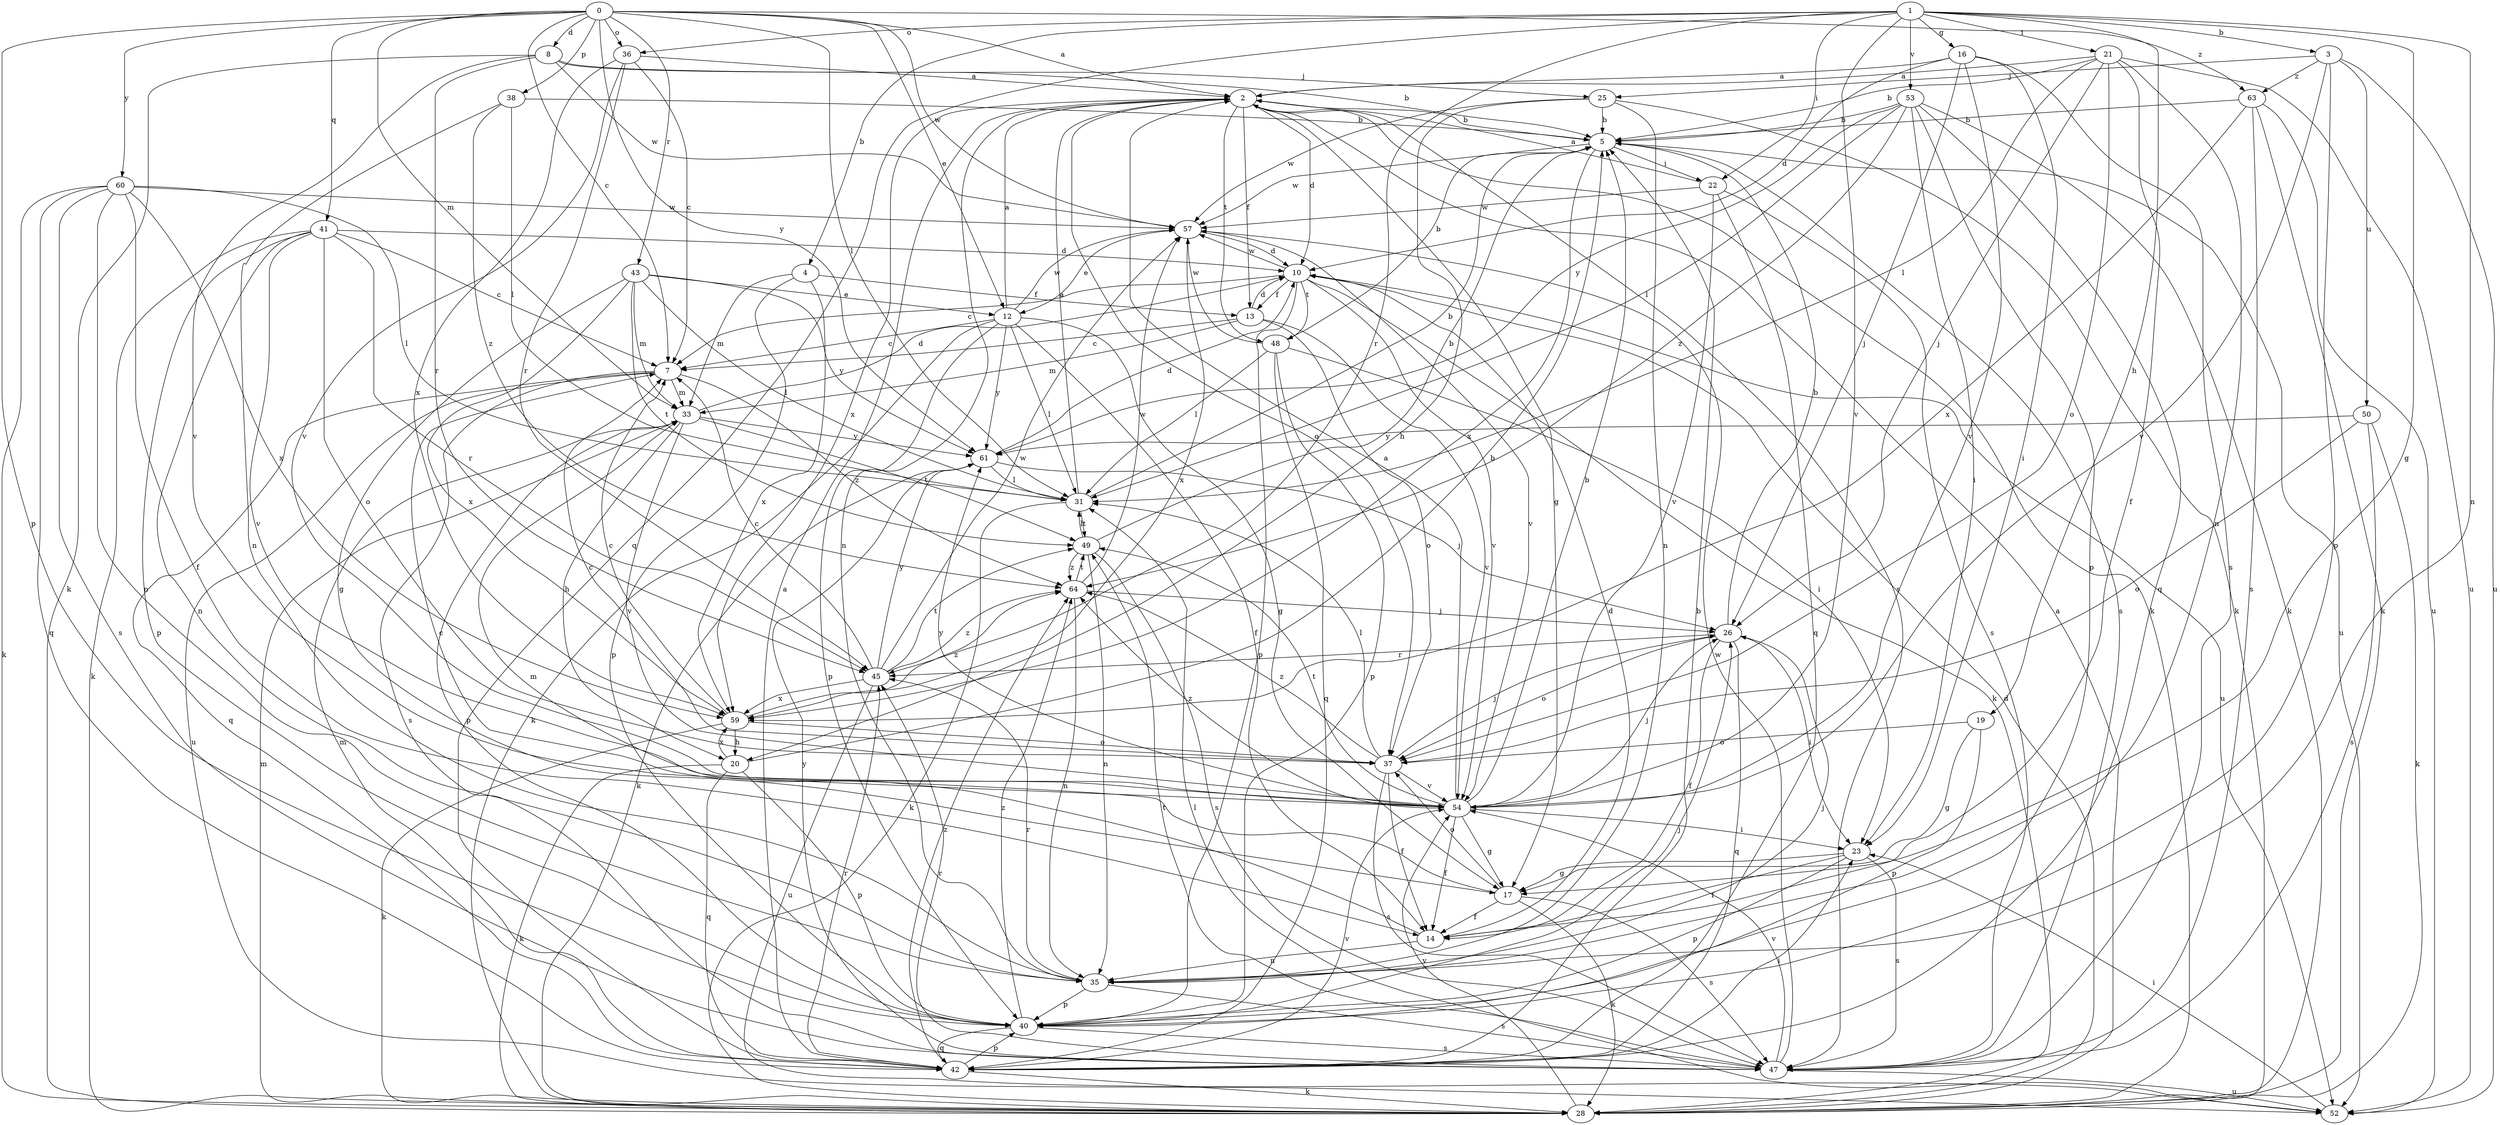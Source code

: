 strict digraph  {
0;
1;
2;
3;
4;
5;
7;
8;
10;
12;
13;
14;
16;
17;
19;
20;
21;
22;
23;
25;
26;
28;
31;
33;
35;
36;
37;
38;
40;
41;
42;
43;
45;
47;
48;
49;
50;
52;
53;
54;
57;
59;
60;
61;
63;
64;
0 -> 2  [label=a];
0 -> 7  [label=c];
0 -> 8  [label=d];
0 -> 12  [label=e];
0 -> 31  [label=l];
0 -> 33  [label=m];
0 -> 36  [label=o];
0 -> 38  [label=p];
0 -> 40  [label=p];
0 -> 41  [label=q];
0 -> 43  [label=r];
0 -> 57  [label=w];
0 -> 60  [label=y];
0 -> 61  [label=y];
0 -> 63  [label=z];
1 -> 3  [label=b];
1 -> 4  [label=b];
1 -> 16  [label=g];
1 -> 17  [label=g];
1 -> 19  [label=h];
1 -> 21  [label=i];
1 -> 22  [label=i];
1 -> 35  [label=n];
1 -> 36  [label=o];
1 -> 42  [label=q];
1 -> 45  [label=r];
1 -> 53  [label=v];
1 -> 54  [label=v];
2 -> 5  [label=b];
2 -> 10  [label=d];
2 -> 13  [label=f];
2 -> 17  [label=g];
2 -> 28  [label=k];
2 -> 35  [label=n];
2 -> 37  [label=o];
2 -> 47  [label=s];
2 -> 48  [label=t];
2 -> 59  [label=x];
3 -> 25  [label=j];
3 -> 40  [label=p];
3 -> 50  [label=u];
3 -> 52  [label=u];
3 -> 54  [label=v];
3 -> 63  [label=z];
4 -> 13  [label=f];
4 -> 33  [label=m];
4 -> 40  [label=p];
4 -> 59  [label=x];
5 -> 22  [label=i];
5 -> 47  [label=s];
5 -> 52  [label=u];
5 -> 57  [label=w];
5 -> 59  [label=x];
7 -> 33  [label=m];
7 -> 42  [label=q];
7 -> 47  [label=s];
7 -> 52  [label=u];
7 -> 64  [label=z];
8 -> 5  [label=b];
8 -> 25  [label=j];
8 -> 28  [label=k];
8 -> 45  [label=r];
8 -> 54  [label=v];
8 -> 57  [label=w];
10 -> 7  [label=c];
10 -> 13  [label=f];
10 -> 28  [label=k];
10 -> 40  [label=p];
10 -> 48  [label=t];
10 -> 52  [label=u];
10 -> 54  [label=v];
10 -> 57  [label=w];
12 -> 2  [label=a];
12 -> 7  [label=c];
12 -> 14  [label=f];
12 -> 17  [label=g];
12 -> 28  [label=k];
12 -> 31  [label=l];
12 -> 40  [label=p];
12 -> 57  [label=w];
12 -> 61  [label=y];
13 -> 7  [label=c];
13 -> 10  [label=d];
13 -> 33  [label=m];
13 -> 37  [label=o];
13 -> 54  [label=v];
14 -> 10  [label=d];
14 -> 33  [label=m];
14 -> 35  [label=n];
16 -> 2  [label=a];
16 -> 10  [label=d];
16 -> 23  [label=i];
16 -> 26  [label=j];
16 -> 47  [label=s];
16 -> 54  [label=v];
17 -> 7  [label=c];
17 -> 14  [label=f];
17 -> 28  [label=k];
17 -> 37  [label=o];
17 -> 47  [label=s];
19 -> 17  [label=g];
19 -> 37  [label=o];
19 -> 40  [label=p];
20 -> 5  [label=b];
20 -> 28  [label=k];
20 -> 40  [label=p];
20 -> 42  [label=q];
20 -> 59  [label=x];
21 -> 2  [label=a];
21 -> 5  [label=b];
21 -> 14  [label=f];
21 -> 26  [label=j];
21 -> 31  [label=l];
21 -> 35  [label=n];
21 -> 37  [label=o];
21 -> 52  [label=u];
22 -> 2  [label=a];
22 -> 42  [label=q];
22 -> 47  [label=s];
22 -> 54  [label=v];
22 -> 57  [label=w];
23 -> 14  [label=f];
23 -> 17  [label=g];
23 -> 40  [label=p];
23 -> 47  [label=s];
25 -> 5  [label=b];
25 -> 20  [label=h];
25 -> 28  [label=k];
25 -> 35  [label=n];
25 -> 57  [label=w];
26 -> 5  [label=b];
26 -> 14  [label=f];
26 -> 23  [label=i];
26 -> 37  [label=o];
26 -> 42  [label=q];
26 -> 45  [label=r];
28 -> 2  [label=a];
28 -> 10  [label=d];
28 -> 33  [label=m];
28 -> 54  [label=v];
31 -> 2  [label=a];
31 -> 5  [label=b];
31 -> 28  [label=k];
31 -> 49  [label=t];
33 -> 10  [label=d];
33 -> 20  [label=h];
33 -> 40  [label=p];
33 -> 49  [label=t];
33 -> 54  [label=v];
33 -> 61  [label=y];
35 -> 26  [label=j];
35 -> 40  [label=p];
35 -> 45  [label=r];
35 -> 47  [label=s];
36 -> 2  [label=a];
36 -> 7  [label=c];
36 -> 45  [label=r];
36 -> 54  [label=v];
36 -> 59  [label=x];
37 -> 7  [label=c];
37 -> 14  [label=f];
37 -> 26  [label=j];
37 -> 31  [label=l];
37 -> 47  [label=s];
37 -> 54  [label=v];
37 -> 64  [label=z];
38 -> 5  [label=b];
38 -> 31  [label=l];
38 -> 35  [label=n];
38 -> 64  [label=z];
40 -> 26  [label=j];
40 -> 42  [label=q];
40 -> 47  [label=s];
40 -> 64  [label=z];
41 -> 7  [label=c];
41 -> 10  [label=d];
41 -> 28  [label=k];
41 -> 35  [label=n];
41 -> 37  [label=o];
41 -> 40  [label=p];
41 -> 45  [label=r];
41 -> 54  [label=v];
42 -> 2  [label=a];
42 -> 5  [label=b];
42 -> 23  [label=i];
42 -> 28  [label=k];
42 -> 33  [label=m];
42 -> 40  [label=p];
42 -> 45  [label=r];
42 -> 54  [label=v];
42 -> 64  [label=z];
43 -> 12  [label=e];
43 -> 17  [label=g];
43 -> 31  [label=l];
43 -> 33  [label=m];
43 -> 49  [label=t];
43 -> 59  [label=x];
43 -> 61  [label=y];
45 -> 7  [label=c];
45 -> 49  [label=t];
45 -> 52  [label=u];
45 -> 57  [label=w];
45 -> 59  [label=x];
45 -> 61  [label=y];
45 -> 64  [label=z];
47 -> 45  [label=r];
47 -> 49  [label=t];
47 -> 52  [label=u];
47 -> 54  [label=v];
47 -> 57  [label=w];
47 -> 61  [label=y];
48 -> 5  [label=b];
48 -> 23  [label=i];
48 -> 31  [label=l];
48 -> 40  [label=p];
48 -> 42  [label=q];
48 -> 57  [label=w];
49 -> 5  [label=b];
49 -> 31  [label=l];
49 -> 35  [label=n];
49 -> 47  [label=s];
49 -> 64  [label=z];
50 -> 28  [label=k];
50 -> 37  [label=o];
50 -> 47  [label=s];
50 -> 61  [label=y];
52 -> 23  [label=i];
52 -> 31  [label=l];
53 -> 5  [label=b];
53 -> 23  [label=i];
53 -> 28  [label=k];
53 -> 31  [label=l];
53 -> 40  [label=p];
53 -> 42  [label=q];
53 -> 61  [label=y];
53 -> 64  [label=z];
54 -> 2  [label=a];
54 -> 5  [label=b];
54 -> 14  [label=f];
54 -> 17  [label=g];
54 -> 23  [label=i];
54 -> 26  [label=j];
54 -> 49  [label=t];
54 -> 61  [label=y];
54 -> 64  [label=z];
57 -> 10  [label=d];
57 -> 12  [label=e];
57 -> 54  [label=v];
57 -> 59  [label=x];
59 -> 7  [label=c];
59 -> 20  [label=h];
59 -> 28  [label=k];
59 -> 37  [label=o];
59 -> 64  [label=z];
60 -> 14  [label=f];
60 -> 28  [label=k];
60 -> 31  [label=l];
60 -> 35  [label=n];
60 -> 42  [label=q];
60 -> 47  [label=s];
60 -> 57  [label=w];
60 -> 59  [label=x];
61 -> 10  [label=d];
61 -> 26  [label=j];
61 -> 28  [label=k];
61 -> 31  [label=l];
63 -> 5  [label=b];
63 -> 28  [label=k];
63 -> 47  [label=s];
63 -> 52  [label=u];
63 -> 59  [label=x];
64 -> 26  [label=j];
64 -> 35  [label=n];
64 -> 49  [label=t];
64 -> 57  [label=w];
}
